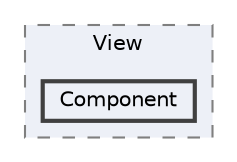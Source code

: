 digraph "C:/Users/むずでょ/Documents/Unity Projects/RMU-1-00-00-Research/Assets/RPGMaker/Codebase/Editor/Hierarchy/Region/Flags/View/Component"
{
 // LATEX_PDF_SIZE
  bgcolor="transparent";
  edge [fontname=Helvetica,fontsize=10,labelfontname=Helvetica,labelfontsize=10];
  node [fontname=Helvetica,fontsize=10,shape=box,height=0.2,width=0.4];
  compound=true
  subgraph clusterdir_d8b340211a4ed767c1780e76a38cc670 {
    graph [ bgcolor="#edf0f7", pencolor="grey50", label="View", fontname=Helvetica,fontsize=10 style="filled,dashed", URL="dir_d8b340211a4ed767c1780e76a38cc670.html",tooltip=""]
  dir_0786f9fd490d8c7c80a7602755b23d78 [label="Component", fillcolor="#edf0f7", color="grey25", style="filled,bold", URL="dir_0786f9fd490d8c7c80a7602755b23d78.html",tooltip=""];
  }
}
